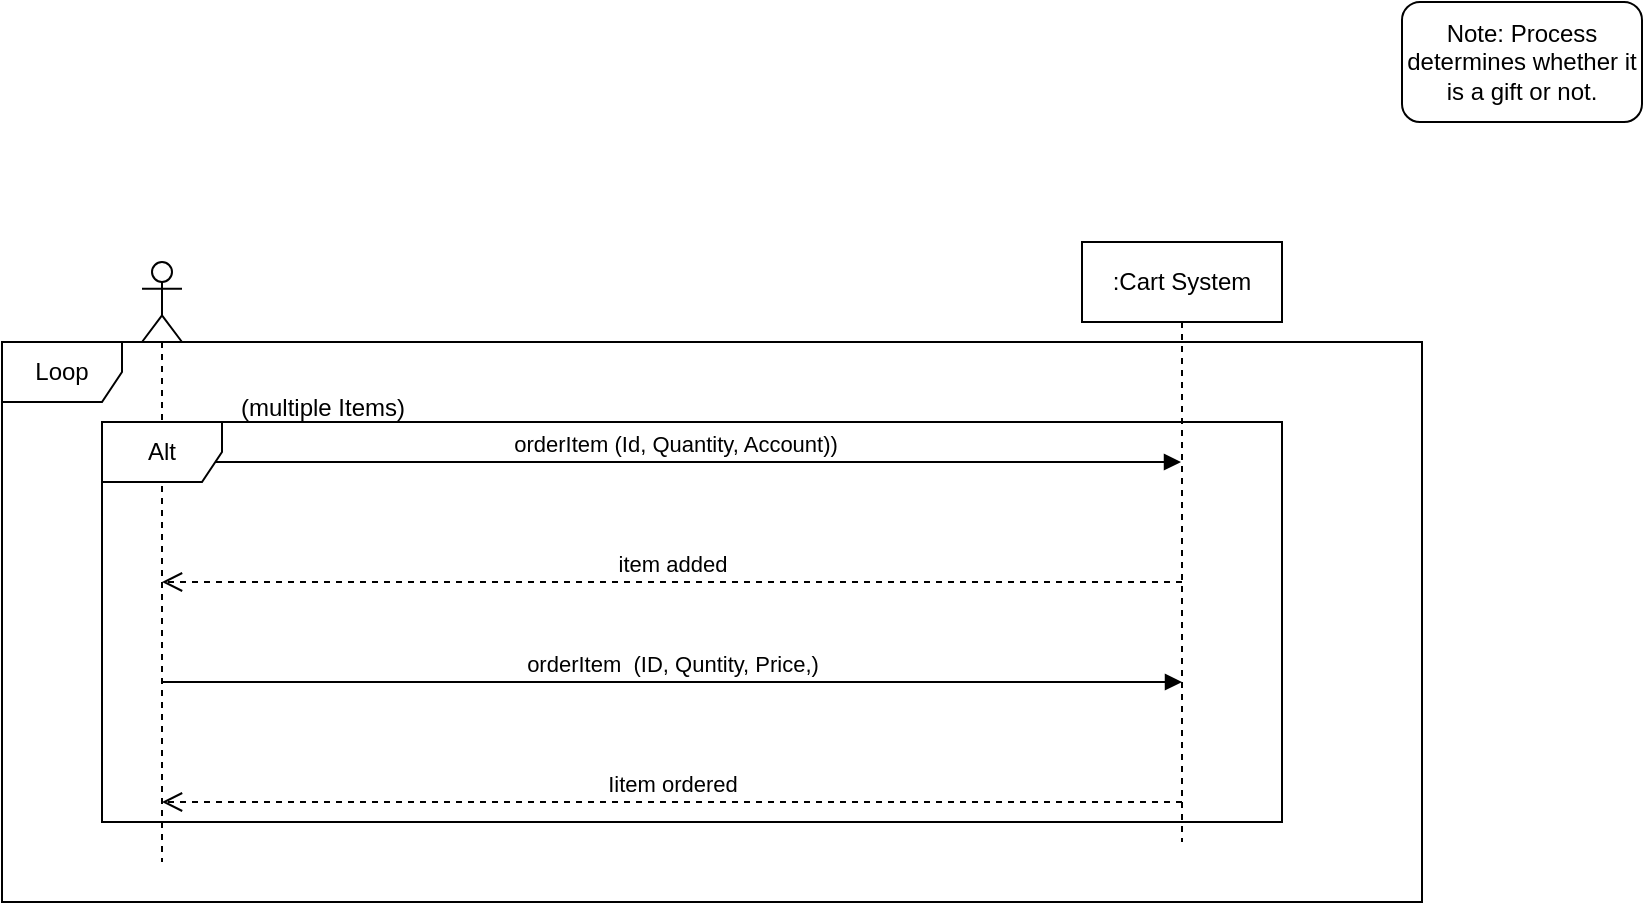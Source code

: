 <mxfile version="21.8.2" type="github">
  <diagram name="Page-1" id="2YBvvXClWsGukQMizWep">
    <mxGraphModel dx="1434" dy="782" grid="1" gridSize="10" guides="1" tooltips="1" connect="1" arrows="1" fold="1" page="1" pageScale="1" pageWidth="850" pageHeight="1100" math="0" shadow="0">
      <root>
        <mxCell id="0" />
        <mxCell id="1" parent="0" />
        <mxCell id="WdO9i7JRgkC7EQk--aqk-1" value=":Cart System" style="shape=umlLifeline;perimeter=lifelinePerimeter;whiteSpace=wrap;html=1;container=1;dropTarget=0;collapsible=0;recursiveResize=0;outlineConnect=0;portConstraint=eastwest;newEdgeStyle={&quot;curved&quot;:0,&quot;rounded&quot;:0};" vertex="1" parent="1">
          <mxGeometry x="550" y="160" width="100" height="300" as="geometry" />
        </mxCell>
        <mxCell id="WdO9i7JRgkC7EQk--aqk-3" value="item added" style="html=1;verticalAlign=bottom;endArrow=open;dashed=1;endSize=8;curved=0;rounded=0;" edge="1" parent="1" target="WdO9i7JRgkC7EQk--aqk-6">
          <mxGeometry relative="1" as="geometry">
            <mxPoint x="600" y="330" as="sourcePoint" />
            <mxPoint x="520" y="330" as="targetPoint" />
          </mxGeometry>
        </mxCell>
        <mxCell id="WdO9i7JRgkC7EQk--aqk-4" value="&amp;nbsp;orderItem (Id, Quantity, Account))" style="html=1;verticalAlign=bottom;endArrow=block;curved=0;rounded=0;" edge="1" parent="1" target="WdO9i7JRgkC7EQk--aqk-1">
          <mxGeometry width="80" relative="1" as="geometry">
            <mxPoint x="90" y="270" as="sourcePoint" />
            <mxPoint x="170" y="270" as="targetPoint" />
          </mxGeometry>
        </mxCell>
        <mxCell id="WdO9i7JRgkC7EQk--aqk-6" value="" style="shape=umlLifeline;perimeter=lifelinePerimeter;whiteSpace=wrap;html=1;container=1;dropTarget=0;collapsible=0;recursiveResize=0;outlineConnect=0;portConstraint=eastwest;newEdgeStyle={&quot;curved&quot;:0,&quot;rounded&quot;:0};participant=umlActor;" vertex="1" parent="1">
          <mxGeometry x="80" y="170" width="20" height="300" as="geometry" />
        </mxCell>
        <mxCell id="WdO9i7JRgkC7EQk--aqk-8" value="Loop" style="shape=umlFrame;whiteSpace=wrap;html=1;pointerEvents=0;" vertex="1" parent="1">
          <mxGeometry x="10" y="210" width="710" height="280" as="geometry" />
        </mxCell>
        <mxCell id="WdO9i7JRgkC7EQk--aqk-9" value="orderItem&amp;nbsp; (ID, Quntity, Price,)" style="html=1;verticalAlign=bottom;endArrow=block;curved=0;rounded=0;" edge="1" parent="1">
          <mxGeometry width="80" relative="1" as="geometry">
            <mxPoint x="90" y="380" as="sourcePoint" />
            <mxPoint x="600" y="380" as="targetPoint" />
          </mxGeometry>
        </mxCell>
        <mxCell id="WdO9i7JRgkC7EQk--aqk-10" value="Iitem ordered" style="html=1;verticalAlign=bottom;endArrow=open;dashed=1;endSize=8;curved=0;rounded=0;" edge="1" parent="1">
          <mxGeometry relative="1" as="geometry">
            <mxPoint x="600" y="440" as="sourcePoint" />
            <mxPoint x="90" y="440" as="targetPoint" />
          </mxGeometry>
        </mxCell>
        <mxCell id="WdO9i7JRgkC7EQk--aqk-11" value="(multiple Items)" style="text;html=1;align=center;verticalAlign=middle;resizable=0;points=[];autosize=1;strokeColor=none;fillColor=none;" vertex="1" parent="1">
          <mxGeometry x="115" y="228" width="110" height="30" as="geometry" />
        </mxCell>
        <mxCell id="WdO9i7JRgkC7EQk--aqk-12" value="Alt" style="shape=umlFrame;whiteSpace=wrap;html=1;pointerEvents=0;" vertex="1" parent="1">
          <mxGeometry x="60" y="250" width="590" height="200" as="geometry" />
        </mxCell>
        <mxCell id="WdO9i7JRgkC7EQk--aqk-13" value="Note: Process determines whether it is a gift or not." style="rounded=1;whiteSpace=wrap;html=1;" vertex="1" parent="1">
          <mxGeometry x="710" y="40" width="120" height="60" as="geometry" />
        </mxCell>
      </root>
    </mxGraphModel>
  </diagram>
</mxfile>
